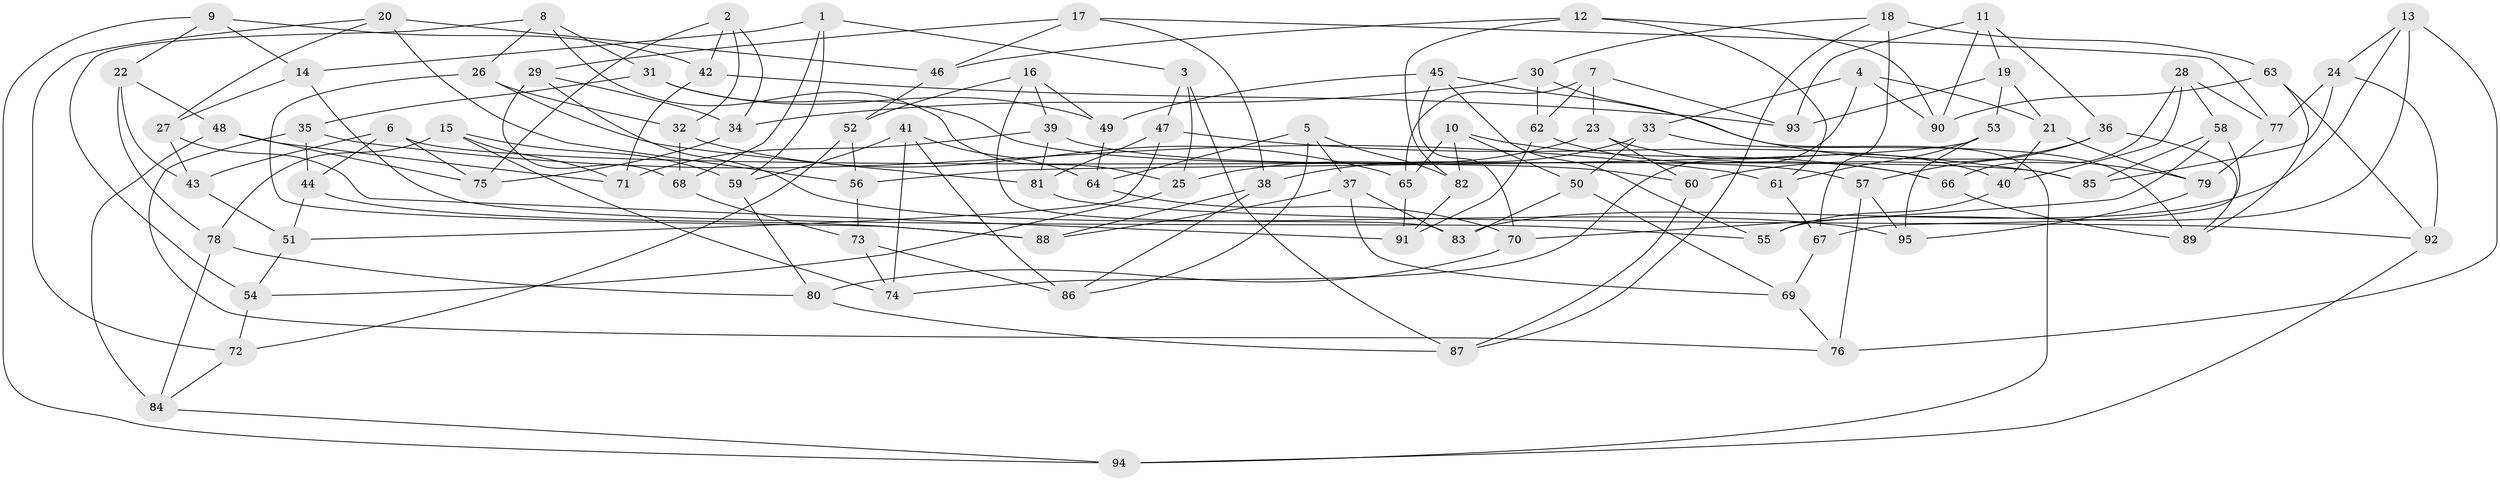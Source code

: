 // coarse degree distribution, {6: 0.5689655172413793, 5: 0.06896551724137931, 4: 0.3620689655172414}
// Generated by graph-tools (version 1.1) at 2025/24/03/03/25 07:24:28]
// undirected, 95 vertices, 190 edges
graph export_dot {
graph [start="1"]
  node [color=gray90,style=filled];
  1;
  2;
  3;
  4;
  5;
  6;
  7;
  8;
  9;
  10;
  11;
  12;
  13;
  14;
  15;
  16;
  17;
  18;
  19;
  20;
  21;
  22;
  23;
  24;
  25;
  26;
  27;
  28;
  29;
  30;
  31;
  32;
  33;
  34;
  35;
  36;
  37;
  38;
  39;
  40;
  41;
  42;
  43;
  44;
  45;
  46;
  47;
  48;
  49;
  50;
  51;
  52;
  53;
  54;
  55;
  56;
  57;
  58;
  59;
  60;
  61;
  62;
  63;
  64;
  65;
  66;
  67;
  68;
  69;
  70;
  71;
  72;
  73;
  74;
  75;
  76;
  77;
  78;
  79;
  80;
  81;
  82;
  83;
  84;
  85;
  86;
  87;
  88;
  89;
  90;
  91;
  92;
  93;
  94;
  95;
  1 -- 68;
  1 -- 14;
  1 -- 3;
  1 -- 59;
  2 -- 75;
  2 -- 34;
  2 -- 32;
  2 -- 42;
  3 -- 87;
  3 -- 47;
  3 -- 25;
  4 -- 21;
  4 -- 74;
  4 -- 90;
  4 -- 33;
  5 -- 82;
  5 -- 64;
  5 -- 86;
  5 -- 37;
  6 -- 44;
  6 -- 43;
  6 -- 85;
  6 -- 75;
  7 -- 65;
  7 -- 62;
  7 -- 93;
  7 -- 23;
  8 -- 25;
  8 -- 54;
  8 -- 26;
  8 -- 31;
  9 -- 94;
  9 -- 22;
  9 -- 14;
  9 -- 42;
  10 -- 66;
  10 -- 65;
  10 -- 82;
  10 -- 50;
  11 -- 90;
  11 -- 19;
  11 -- 93;
  11 -- 36;
  12 -- 61;
  12 -- 90;
  12 -- 82;
  12 -- 46;
  13 -- 76;
  13 -- 24;
  13 -- 83;
  13 -- 55;
  14 -- 27;
  14 -- 55;
  15 -- 74;
  15 -- 59;
  15 -- 71;
  15 -- 78;
  16 -- 52;
  16 -- 83;
  16 -- 49;
  16 -- 39;
  17 -- 77;
  17 -- 38;
  17 -- 46;
  17 -- 29;
  18 -- 30;
  18 -- 63;
  18 -- 67;
  18 -- 87;
  19 -- 53;
  19 -- 21;
  19 -- 93;
  20 -- 72;
  20 -- 27;
  20 -- 56;
  20 -- 46;
  21 -- 40;
  21 -- 79;
  22 -- 78;
  22 -- 48;
  22 -- 43;
  23 -- 25;
  23 -- 60;
  23 -- 40;
  24 -- 77;
  24 -- 85;
  24 -- 92;
  25 -- 54;
  26 -- 88;
  26 -- 32;
  26 -- 81;
  27 -- 91;
  27 -- 43;
  28 -- 66;
  28 -- 77;
  28 -- 58;
  28 -- 40;
  29 -- 95;
  29 -- 68;
  29 -- 34;
  30 -- 62;
  30 -- 34;
  30 -- 94;
  31 -- 60;
  31 -- 49;
  31 -- 35;
  32 -- 68;
  32 -- 65;
  33 -- 38;
  33 -- 89;
  33 -- 50;
  34 -- 75;
  35 -- 76;
  35 -- 61;
  35 -- 44;
  36 -- 89;
  36 -- 60;
  36 -- 57;
  37 -- 69;
  37 -- 83;
  37 -- 88;
  38 -- 86;
  38 -- 88;
  39 -- 81;
  39 -- 71;
  39 -- 57;
  40 -- 55;
  41 -- 64;
  41 -- 74;
  41 -- 59;
  41 -- 86;
  42 -- 71;
  42 -- 93;
  43 -- 51;
  44 -- 88;
  44 -- 51;
  45 -- 70;
  45 -- 55;
  45 -- 49;
  45 -- 79;
  46 -- 52;
  47 -- 51;
  47 -- 85;
  47 -- 81;
  48 -- 84;
  48 -- 71;
  48 -- 75;
  49 -- 64;
  50 -- 69;
  50 -- 83;
  51 -- 54;
  52 -- 56;
  52 -- 72;
  53 -- 61;
  53 -- 95;
  53 -- 56;
  54 -- 72;
  56 -- 73;
  57 -- 95;
  57 -- 76;
  58 -- 67;
  58 -- 70;
  58 -- 85;
  59 -- 80;
  60 -- 87;
  61 -- 67;
  62 -- 66;
  62 -- 91;
  63 -- 92;
  63 -- 89;
  63 -- 90;
  64 -- 70;
  65 -- 91;
  66 -- 89;
  67 -- 69;
  68 -- 73;
  69 -- 76;
  70 -- 80;
  72 -- 84;
  73 -- 86;
  73 -- 74;
  77 -- 79;
  78 -- 84;
  78 -- 80;
  79 -- 95;
  80 -- 87;
  81 -- 92;
  82 -- 91;
  84 -- 94;
  92 -- 94;
}
